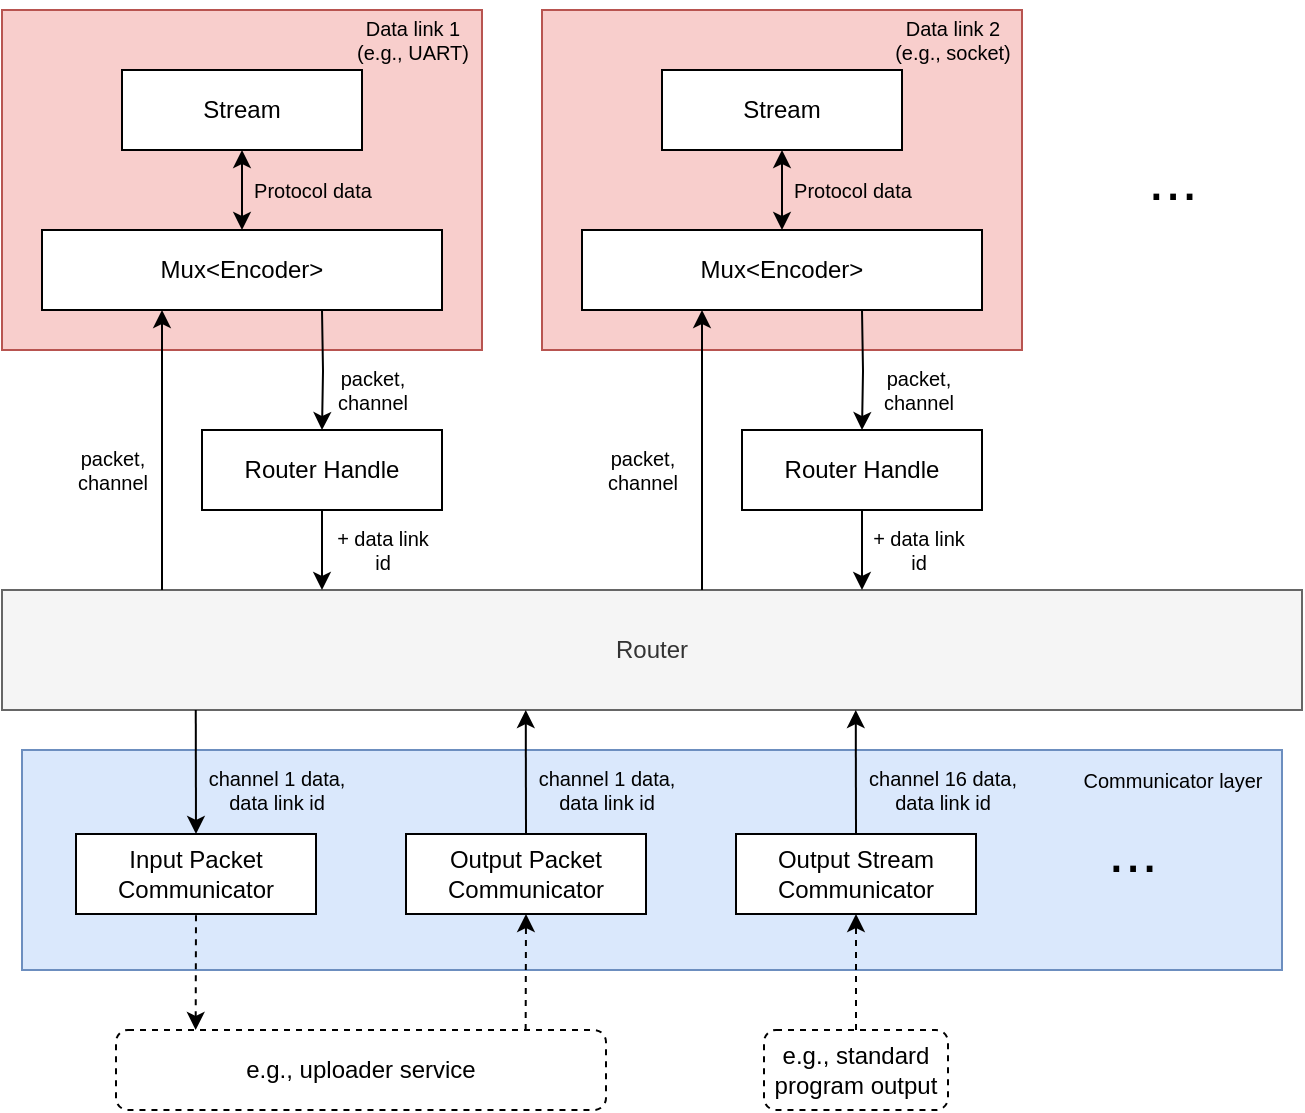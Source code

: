 <mxfile version="21.2.8" type="device">
  <diagram name="Page-1" id="5f0bae14-7c28-e335-631c-24af17079c00">
    <mxGraphModel dx="1668" dy="965" grid="1" gridSize="10" guides="1" tooltips="1" connect="1" arrows="1" fold="1" page="1" pageScale="1" pageWidth="1100" pageHeight="850" background="none" math="0" shadow="0">
      <root>
        <mxCell id="0" />
        <mxCell id="1" parent="0" />
        <mxCell id="888cdfCBN93uRVMYemcH-95" value="" style="rounded=0;whiteSpace=wrap;html=1;fillColor=#dae8fc;strokeColor=#6c8ebf;" parent="1" vertex="1">
          <mxGeometry x="50" y="420" width="630" height="110" as="geometry" />
        </mxCell>
        <mxCell id="888cdfCBN93uRVMYemcH-1" value="Router" style="rounded=0;whiteSpace=wrap;html=1;fillColor=#f5f5f5;strokeColor=#666666;fontColor=#333333;" parent="1" vertex="1">
          <mxGeometry x="40" y="340" width="650" height="60" as="geometry" />
        </mxCell>
        <mxCell id="888cdfCBN93uRVMYemcH-45" value="" style="rounded=0;whiteSpace=wrap;html=1;fillColor=#f8cecc;strokeColor=#b85450;" parent="1" vertex="1">
          <mxGeometry x="40" y="50" width="240" height="170" as="geometry" />
        </mxCell>
        <mxCell id="888cdfCBN93uRVMYemcH-46" style="edgeStyle=orthogonalEdgeStyle;rounded=0;orthogonalLoop=1;jettySize=auto;html=1;exitX=0.75;exitY=1;exitDx=0;exitDy=0;entryX=0.5;entryY=0;entryDx=0;entryDy=0;" parent="1" target="888cdfCBN93uRVMYemcH-53" edge="1">
          <mxGeometry relative="1" as="geometry">
            <mxPoint x="200" y="200" as="sourcePoint" />
          </mxGeometry>
        </mxCell>
        <mxCell id="888cdfCBN93uRVMYemcH-48" value="Mux&amp;lt;Encoder&amp;gt;" style="whiteSpace=wrap;html=1;" parent="1" vertex="1">
          <mxGeometry x="60" y="160" width="200" height="40" as="geometry" />
        </mxCell>
        <mxCell id="888cdfCBN93uRVMYemcH-49" style="edgeStyle=orthogonalEdgeStyle;rounded=0;orthogonalLoop=1;jettySize=auto;html=1;startArrow=classic;startFill=1;jumpStyle=none;shadow=0;" parent="1" source="888cdfCBN93uRVMYemcH-50" target="888cdfCBN93uRVMYemcH-48" edge="1">
          <mxGeometry relative="1" as="geometry" />
        </mxCell>
        <mxCell id="888cdfCBN93uRVMYemcH-50" value="Stream" style="whiteSpace=wrap;html=1;" parent="1" vertex="1">
          <mxGeometry x="100" y="80" width="120" height="40" as="geometry" />
        </mxCell>
        <mxCell id="888cdfCBN93uRVMYemcH-51" value="Protocol data" style="text;html=1;align=center;verticalAlign=middle;resizable=0;points=[];autosize=1;strokeColor=none;fillColor=none;fontSize=10;" parent="1" vertex="1">
          <mxGeometry x="155" y="125" width="80" height="30" as="geometry" />
        </mxCell>
        <mxCell id="888cdfCBN93uRVMYemcH-52" style="edgeStyle=orthogonalEdgeStyle;rounded=0;orthogonalLoop=1;jettySize=auto;html=1;exitX=0.5;exitY=1;exitDx=0;exitDy=0;entryX=0.281;entryY=0;entryDx=0;entryDy=0;entryPerimeter=0;" parent="1" source="888cdfCBN93uRVMYemcH-53" edge="1">
          <mxGeometry relative="1" as="geometry">
            <mxPoint x="200" y="340" as="targetPoint" />
          </mxGeometry>
        </mxCell>
        <mxCell id="888cdfCBN93uRVMYemcH-53" value="Router Handle" style="whiteSpace=wrap;html=1;" parent="1" vertex="1">
          <mxGeometry x="140" y="260" width="120" height="40" as="geometry" />
        </mxCell>
        <mxCell id="888cdfCBN93uRVMYemcH-54" value="packet,&lt;br style=&quot;font-size: 10px;&quot;&gt;channel" style="text;html=1;align=center;verticalAlign=middle;resizable=0;points=[];autosize=1;strokeColor=none;fillColor=none;fontSize=10;" parent="1" vertex="1">
          <mxGeometry x="65" y="260" width="60" height="40" as="geometry" />
        </mxCell>
        <mxCell id="888cdfCBN93uRVMYemcH-55" value="packet,&lt;br style=&quot;font-size: 10px;&quot;&gt;channel" style="text;html=1;align=center;verticalAlign=middle;resizable=0;points=[];autosize=1;strokeColor=none;fillColor=none;fontSize=10;" parent="1" vertex="1">
          <mxGeometry x="195" y="220" width="60" height="40" as="geometry" />
        </mxCell>
        <mxCell id="888cdfCBN93uRVMYemcH-56" value="+ data link&lt;br style=&quot;font-size: 10px;&quot;&gt;id" style="text;html=1;align=center;verticalAlign=middle;resizable=0;points=[];autosize=1;strokeColor=none;fillColor=none;fontSize=10;" parent="1" vertex="1">
          <mxGeometry x="195" y="300" width="70" height="40" as="geometry" />
        </mxCell>
        <mxCell id="888cdfCBN93uRVMYemcH-57" value="Data link 1&lt;br&gt;(e.g., UART)" style="text;html=1;align=center;verticalAlign=middle;resizable=0;points=[];autosize=1;strokeColor=none;fillColor=none;fontSize=10;" parent="1" vertex="1">
          <mxGeometry x="205" y="45" width="80" height="40" as="geometry" />
        </mxCell>
        <mxCell id="888cdfCBN93uRVMYemcH-65" style="edgeStyle=orthogonalEdgeStyle;rounded=0;orthogonalLoop=1;jettySize=auto;html=1;exitX=0.25;exitY=1;exitDx=0;exitDy=0;entryX=0.094;entryY=0;entryDx=0;entryDy=0;entryPerimeter=0;startArrow=classic;startFill=1;endArrow=none;endFill=0;" parent="1" edge="1">
          <mxGeometry relative="1" as="geometry">
            <mxPoint x="120" y="340" as="targetPoint" />
            <mxPoint x="120" y="200" as="sourcePoint" />
          </mxGeometry>
        </mxCell>
        <mxCell id="888cdfCBN93uRVMYemcH-67" value="" style="rounded=0;whiteSpace=wrap;html=1;fillColor=#f8cecc;strokeColor=#b85450;" parent="1" vertex="1">
          <mxGeometry x="310" y="50" width="240" height="170" as="geometry" />
        </mxCell>
        <mxCell id="888cdfCBN93uRVMYemcH-68" style="edgeStyle=orthogonalEdgeStyle;rounded=0;orthogonalLoop=1;jettySize=auto;html=1;exitX=0.75;exitY=1;exitDx=0;exitDy=0;entryX=0.5;entryY=0;entryDx=0;entryDy=0;" parent="1" target="888cdfCBN93uRVMYemcH-74" edge="1">
          <mxGeometry relative="1" as="geometry">
            <mxPoint x="470" y="200" as="sourcePoint" />
          </mxGeometry>
        </mxCell>
        <mxCell id="888cdfCBN93uRVMYemcH-69" value="Mux&amp;lt;Encoder&amp;gt;" style="whiteSpace=wrap;html=1;" parent="1" vertex="1">
          <mxGeometry x="330" y="160" width="200" height="40" as="geometry" />
        </mxCell>
        <mxCell id="888cdfCBN93uRVMYemcH-70" style="edgeStyle=orthogonalEdgeStyle;rounded=0;orthogonalLoop=1;jettySize=auto;html=1;startArrow=classic;startFill=1;jumpStyle=none;shadow=0;" parent="1" source="888cdfCBN93uRVMYemcH-71" target="888cdfCBN93uRVMYemcH-69" edge="1">
          <mxGeometry relative="1" as="geometry" />
        </mxCell>
        <mxCell id="888cdfCBN93uRVMYemcH-71" value="Stream" style="whiteSpace=wrap;html=1;" parent="1" vertex="1">
          <mxGeometry x="370" y="80" width="120" height="40" as="geometry" />
        </mxCell>
        <mxCell id="888cdfCBN93uRVMYemcH-72" value="Protocol data" style="text;html=1;align=center;verticalAlign=middle;resizable=0;points=[];autosize=1;strokeColor=none;fillColor=none;fontSize=10;" parent="1" vertex="1">
          <mxGeometry x="425" y="125" width="80" height="30" as="geometry" />
        </mxCell>
        <mxCell id="888cdfCBN93uRVMYemcH-73" style="edgeStyle=orthogonalEdgeStyle;rounded=0;orthogonalLoop=1;jettySize=auto;html=1;exitX=0.5;exitY=1;exitDx=0;exitDy=0;entryX=0.281;entryY=0;entryDx=0;entryDy=0;entryPerimeter=0;" parent="1" source="888cdfCBN93uRVMYemcH-74" edge="1">
          <mxGeometry relative="1" as="geometry">
            <mxPoint x="470" y="340" as="targetPoint" />
          </mxGeometry>
        </mxCell>
        <mxCell id="888cdfCBN93uRVMYemcH-74" value="Router Handle" style="whiteSpace=wrap;html=1;" parent="1" vertex="1">
          <mxGeometry x="410" y="260" width="120" height="40" as="geometry" />
        </mxCell>
        <mxCell id="888cdfCBN93uRVMYemcH-75" value="packet,&lt;br style=&quot;font-size: 10px;&quot;&gt;channel" style="text;html=1;align=center;verticalAlign=middle;resizable=0;points=[];autosize=1;strokeColor=none;fillColor=none;fontSize=10;" parent="1" vertex="1">
          <mxGeometry x="330" y="260" width="60" height="40" as="geometry" />
        </mxCell>
        <mxCell id="888cdfCBN93uRVMYemcH-76" value="packet,&lt;br style=&quot;font-size: 10px;&quot;&gt;channel" style="text;html=1;align=center;verticalAlign=middle;resizable=0;points=[];autosize=1;strokeColor=none;fillColor=none;fontSize=10;" parent="1" vertex="1">
          <mxGeometry x="468" y="220" width="60" height="40" as="geometry" />
        </mxCell>
        <mxCell id="888cdfCBN93uRVMYemcH-77" value="+ data link&lt;br style=&quot;font-size: 10px;&quot;&gt;id" style="text;html=1;align=center;verticalAlign=middle;resizable=0;points=[];autosize=1;strokeColor=none;fillColor=none;fontSize=10;" parent="1" vertex="1">
          <mxGeometry x="463" y="300" width="70" height="40" as="geometry" />
        </mxCell>
        <mxCell id="888cdfCBN93uRVMYemcH-78" value="Data link 2&lt;br&gt;(e.g., socket)" style="text;html=1;align=center;verticalAlign=middle;resizable=0;points=[];autosize=1;strokeColor=none;fillColor=none;fontSize=10;" parent="1" vertex="1">
          <mxGeometry x="475" y="45" width="80" height="40" as="geometry" />
        </mxCell>
        <mxCell id="888cdfCBN93uRVMYemcH-79" style="edgeStyle=orthogonalEdgeStyle;rounded=0;orthogonalLoop=1;jettySize=auto;html=1;exitX=0.25;exitY=1;exitDx=0;exitDy=0;entryX=0.094;entryY=0;entryDx=0;entryDy=0;entryPerimeter=0;startArrow=classic;startFill=1;endArrow=none;endFill=0;" parent="1" edge="1">
          <mxGeometry relative="1" as="geometry">
            <mxPoint x="390" y="340" as="targetPoint" />
            <mxPoint x="390" y="200" as="sourcePoint" />
          </mxGeometry>
        </mxCell>
        <mxCell id="888cdfCBN93uRVMYemcH-89" value="Input Packet&lt;br&gt;Communicator" style="rounded=0;whiteSpace=wrap;html=1;" parent="1" vertex="1">
          <mxGeometry x="77" y="462" width="120" height="40" as="geometry" />
        </mxCell>
        <mxCell id="888cdfCBN93uRVMYemcH-90" value="" style="edgeStyle=none;orthogonalLoop=1;jettySize=auto;html=1;rounded=0;entryX=0.5;entryY=0;entryDx=0;entryDy=0;" parent="1" edge="1" target="888cdfCBN93uRVMYemcH-89">
          <mxGeometry width="100" relative="1" as="geometry">
            <mxPoint x="136.88" y="400" as="sourcePoint" />
            <mxPoint x="136.88" y="470" as="targetPoint" />
            <Array as="points" />
          </mxGeometry>
        </mxCell>
        <mxCell id="888cdfCBN93uRVMYemcH-91" value="channel 1 data,&lt;br&gt;&lt;div style=&quot;&quot;&gt;&lt;span style=&quot;background-color: initial;&quot;&gt;data link id&lt;/span&gt;&lt;/div&gt;" style="text;html=1;align=center;verticalAlign=middle;resizable=0;points=[];autosize=1;strokeColor=none;fillColor=none;fontSize=10;" parent="1" vertex="1">
          <mxGeometry x="132" y="420" width="90" height="40" as="geometry" />
        </mxCell>
        <mxCell id="888cdfCBN93uRVMYemcH-92" value="Output Packet&lt;br&gt;Communicator" style="rounded=0;whiteSpace=wrap;html=1;" parent="1" vertex="1">
          <mxGeometry x="242" y="462" width="120" height="40" as="geometry" />
        </mxCell>
        <mxCell id="888cdfCBN93uRVMYemcH-93" value="" style="edgeStyle=none;orthogonalLoop=1;jettySize=auto;html=1;rounded=0;startArrow=classic;startFill=1;endArrow=none;endFill=0;entryX=0.5;entryY=0;entryDx=0;entryDy=0;" parent="1" edge="1" target="888cdfCBN93uRVMYemcH-92">
          <mxGeometry width="100" relative="1" as="geometry">
            <mxPoint x="301.88" y="400" as="sourcePoint" />
            <mxPoint x="301.88" y="470" as="targetPoint" />
            <Array as="points" />
          </mxGeometry>
        </mxCell>
        <mxCell id="888cdfCBN93uRVMYemcH-94" value="channel 1 data,&lt;br&gt;&lt;div style=&quot;&quot;&gt;&lt;span style=&quot;background-color: initial;&quot;&gt;data link id&lt;/span&gt;&lt;/div&gt;" style="text;html=1;align=center;verticalAlign=middle;resizable=0;points=[];autosize=1;strokeColor=none;fillColor=none;fontSize=10;" parent="1" vertex="1">
          <mxGeometry x="297" y="420" width="90" height="40" as="geometry" />
        </mxCell>
        <mxCell id="888cdfCBN93uRVMYemcH-98" value="Communicator layer&lt;font style=&quot;font-size: 10px;&quot;&gt;&lt;br style=&quot;font-size: 10px;&quot;&gt;&lt;/font&gt;" style="text;html=1;align=center;verticalAlign=middle;resizable=0;points=[];autosize=1;strokeColor=none;fillColor=none;fontSize=10;" parent="1" vertex="1">
          <mxGeometry x="570" y="420" width="110" height="30" as="geometry" />
        </mxCell>
        <mxCell id="888cdfCBN93uRVMYemcH-100" value="&lt;font style=&quot;font-size: 30px;&quot;&gt;...&lt;/font&gt;" style="text;html=1;align=center;verticalAlign=top;resizable=0;points=[];autosize=1;strokeColor=none;fillColor=none;fontSize=30;horizontal=1;" parent="1" vertex="1">
          <mxGeometry x="600" y="110" width="50" height="50" as="geometry" />
        </mxCell>
        <mxCell id="888cdfCBN93uRVMYemcH-101" value="Output Stream&lt;br&gt;Communicator" style="rounded=0;whiteSpace=wrap;html=1;" parent="1" vertex="1">
          <mxGeometry x="407" y="462" width="120" height="40" as="geometry" />
        </mxCell>
        <mxCell id="888cdfCBN93uRVMYemcH-102" value="" style="edgeStyle=none;orthogonalLoop=1;jettySize=auto;html=1;rounded=0;startArrow=classic;startFill=1;endArrow=none;endFill=0;entryX=0.5;entryY=0;entryDx=0;entryDy=0;" parent="1" edge="1" target="888cdfCBN93uRVMYemcH-101">
          <mxGeometry width="100" relative="1" as="geometry">
            <mxPoint x="466.88" y="400" as="sourcePoint" />
            <mxPoint x="466.88" y="470" as="targetPoint" />
            <Array as="points" />
          </mxGeometry>
        </mxCell>
        <mxCell id="888cdfCBN93uRVMYemcH-103" value="channel 16 data,&lt;br&gt;&lt;div style=&quot;&quot;&gt;&lt;span style=&quot;background-color: initial;&quot;&gt;data link id&lt;/span&gt;&lt;/div&gt;" style="text;html=1;align=center;verticalAlign=middle;resizable=0;points=[];autosize=1;strokeColor=none;fillColor=none;fontSize=10;" parent="1" vertex="1">
          <mxGeometry x="460" y="420" width="100" height="40" as="geometry" />
        </mxCell>
        <mxCell id="-T6FzxCg6VImYqgsN68c-2" value="e.g., uploader service" style="rounded=1;whiteSpace=wrap;html=1;dashed=1;strokeColor=default;" parent="1" vertex="1">
          <mxGeometry x="97" y="560" width="245" height="40" as="geometry" />
        </mxCell>
        <mxCell id="-T6FzxCg6VImYqgsN68c-5" value="" style="endArrow=none;startArrow=classic;html=1;rounded=0;endFill=0;dashed=1;strokeColor=default;entryX=0.5;entryY=1;entryDx=0;entryDy=0;" parent="1" edge="1" target="888cdfCBN93uRVMYemcH-89">
          <mxGeometry width="50" height="50" relative="1" as="geometry">
            <mxPoint x="136.83" y="560" as="sourcePoint" />
            <mxPoint x="136.83" y="510" as="targetPoint" />
          </mxGeometry>
        </mxCell>
        <mxCell id="-T6FzxCg6VImYqgsN68c-6" value="" style="endArrow=classic;startArrow=none;html=1;rounded=0;startFill=0;dashed=1;strokeColor=default;entryX=0.5;entryY=1;entryDx=0;entryDy=0;" parent="1" edge="1" target="888cdfCBN93uRVMYemcH-92">
          <mxGeometry width="50" height="50" relative="1" as="geometry">
            <mxPoint x="301.83" y="560" as="sourcePoint" />
            <mxPoint x="302" y="510" as="targetPoint" />
          </mxGeometry>
        </mxCell>
        <mxCell id="-T6FzxCg6VImYqgsN68c-8" style="edgeStyle=orthogonalEdgeStyle;rounded=0;orthogonalLoop=1;jettySize=auto;html=1;exitX=0.5;exitY=0;exitDx=0;exitDy=0;entryX=0.5;entryY=1;entryDx=0;entryDy=0;dashed=1;strokeColor=default;" parent="1" source="-T6FzxCg6VImYqgsN68c-7" target="888cdfCBN93uRVMYemcH-101" edge="1">
          <mxGeometry relative="1" as="geometry" />
        </mxCell>
        <mxCell id="-T6FzxCg6VImYqgsN68c-7" value="e.g., standard program output" style="rounded=1;whiteSpace=wrap;html=1;dashed=1;strokeColor=default;" parent="1" vertex="1">
          <mxGeometry x="421" y="560" width="92" height="40" as="geometry" />
        </mxCell>
        <mxCell id="1BeEH0dQ1dH_VKxdSn1y-1" value="&lt;font style=&quot;font-size: 30px;&quot;&gt;...&lt;/font&gt;" style="text;html=1;align=center;verticalAlign=top;resizable=0;points=[];autosize=1;strokeColor=none;fillColor=none;fontSize=30;horizontal=1;" vertex="1" parent="1">
          <mxGeometry x="580" y="446" width="50" height="50" as="geometry" />
        </mxCell>
      </root>
    </mxGraphModel>
  </diagram>
</mxfile>
